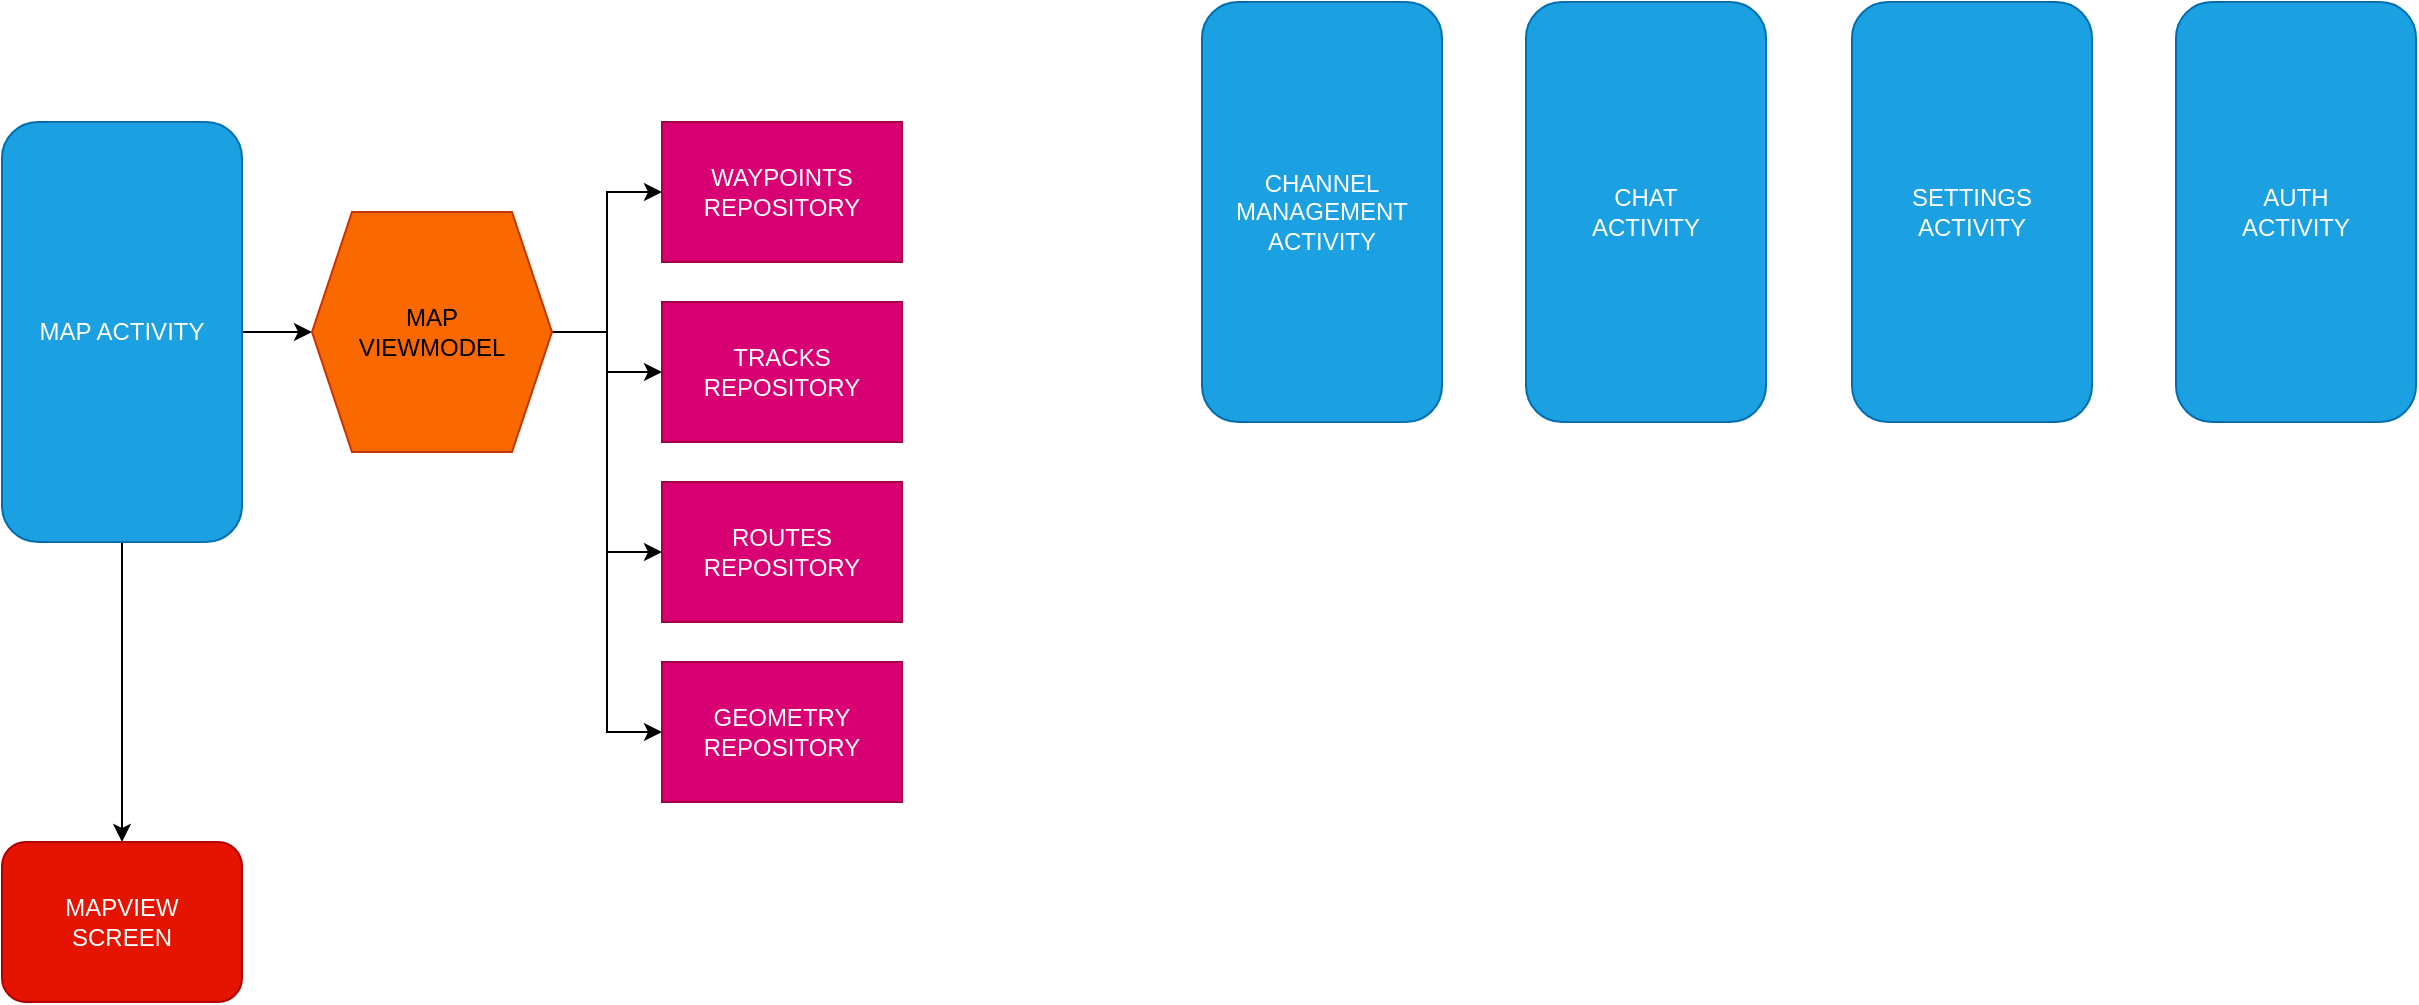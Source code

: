<mxfile version="22.1.11" type="device">
  <diagram name="Page-1" id="oTRHgxWlsMdPrtnSxV6s">
    <mxGraphModel dx="1749" dy="1404" grid="1" gridSize="10" guides="1" tooltips="1" connect="1" arrows="1" fold="1" page="1" pageScale="1" pageWidth="850" pageHeight="1100" math="0" shadow="0">
      <root>
        <mxCell id="0" />
        <mxCell id="1" parent="0" />
        <mxCell id="I9wDslUFnachMwy0P4Zh-21" style="edgeStyle=orthogonalEdgeStyle;rounded=0;orthogonalLoop=1;jettySize=auto;html=1;exitX=1;exitY=0.5;exitDx=0;exitDy=0;entryX=0;entryY=0.5;entryDx=0;entryDy=0;strokeColor=default;" edge="1" parent="1" source="I9wDslUFnachMwy0P4Zh-1" target="I9wDslUFnachMwy0P4Zh-11">
          <mxGeometry relative="1" as="geometry" />
        </mxCell>
        <mxCell id="I9wDslUFnachMwy0P4Zh-32" style="edgeStyle=orthogonalEdgeStyle;rounded=0;orthogonalLoop=1;jettySize=auto;html=1;exitX=0.5;exitY=1;exitDx=0;exitDy=0;entryX=0.5;entryY=0;entryDx=0;entryDy=0;" edge="1" parent="1" source="I9wDslUFnachMwy0P4Zh-1" target="I9wDslUFnachMwy0P4Zh-24">
          <mxGeometry relative="1" as="geometry" />
        </mxCell>
        <mxCell id="I9wDslUFnachMwy0P4Zh-1" value="MAP ACTIVITY" style="rounded=1;whiteSpace=wrap;html=1;fillColor=#1ba1e2;fontColor=#ffffff;strokeColor=#006EAF;" vertex="1" parent="1">
          <mxGeometry x="150" y="100" width="120" height="210" as="geometry" />
        </mxCell>
        <mxCell id="I9wDslUFnachMwy0P4Zh-2" value="AUTH&lt;br&gt;ACTIVITY" style="rounded=1;whiteSpace=wrap;html=1;fillColor=#1ba1e2;fontColor=#ffffff;strokeColor=#006EAF;" vertex="1" parent="1">
          <mxGeometry x="1237" y="40" width="120" height="210" as="geometry" />
        </mxCell>
        <mxCell id="I9wDslUFnachMwy0P4Zh-3" value="SETTINGS&lt;br&gt;ACTIVITY" style="rounded=1;whiteSpace=wrap;html=1;fillColor=#1ba1e2;fontColor=#ffffff;strokeColor=#006EAF;" vertex="1" parent="1">
          <mxGeometry x="1075" y="40" width="120" height="210" as="geometry" />
        </mxCell>
        <mxCell id="I9wDslUFnachMwy0P4Zh-4" value="CHANNEL&lt;br&gt;MANAGEMENT ACTIVITY" style="rounded=1;whiteSpace=wrap;html=1;fillColor=#1ba1e2;fontColor=#ffffff;strokeColor=#006EAF;" vertex="1" parent="1">
          <mxGeometry x="750" y="40" width="120" height="210" as="geometry" />
        </mxCell>
        <mxCell id="I9wDslUFnachMwy0P4Zh-5" value="CHAT&lt;br&gt;ACTIVITY" style="rounded=1;whiteSpace=wrap;html=1;fillColor=#1ba1e2;fontColor=#ffffff;strokeColor=#006EAF;" vertex="1" parent="1">
          <mxGeometry x="912" y="40" width="120" height="210" as="geometry" />
        </mxCell>
        <mxCell id="I9wDslUFnachMwy0P4Zh-17" style="edgeStyle=orthogonalEdgeStyle;rounded=0;orthogonalLoop=1;jettySize=auto;html=1;exitX=1;exitY=0.5;exitDx=0;exitDy=0;entryX=0;entryY=0.5;entryDx=0;entryDy=0;" edge="1" parent="1" source="I9wDslUFnachMwy0P4Zh-11" target="I9wDslUFnachMwy0P4Zh-12">
          <mxGeometry relative="1" as="geometry" />
        </mxCell>
        <mxCell id="I9wDslUFnachMwy0P4Zh-18" style="edgeStyle=orthogonalEdgeStyle;rounded=0;orthogonalLoop=1;jettySize=auto;html=1;exitX=1;exitY=0.5;exitDx=0;exitDy=0;entryX=0;entryY=0.5;entryDx=0;entryDy=0;" edge="1" parent="1" source="I9wDslUFnachMwy0P4Zh-11" target="I9wDslUFnachMwy0P4Zh-13">
          <mxGeometry relative="1" as="geometry" />
        </mxCell>
        <mxCell id="I9wDslUFnachMwy0P4Zh-19" style="edgeStyle=orthogonalEdgeStyle;rounded=0;orthogonalLoop=1;jettySize=auto;html=1;exitX=1;exitY=0.5;exitDx=0;exitDy=0;entryX=0;entryY=0.5;entryDx=0;entryDy=0;" edge="1" parent="1" source="I9wDslUFnachMwy0P4Zh-11" target="I9wDslUFnachMwy0P4Zh-14">
          <mxGeometry relative="1" as="geometry" />
        </mxCell>
        <mxCell id="I9wDslUFnachMwy0P4Zh-20" style="edgeStyle=orthogonalEdgeStyle;rounded=0;orthogonalLoop=1;jettySize=auto;html=1;exitX=1;exitY=0.5;exitDx=0;exitDy=0;entryX=0;entryY=0.5;entryDx=0;entryDy=0;" edge="1" parent="1" source="I9wDslUFnachMwy0P4Zh-11" target="I9wDslUFnachMwy0P4Zh-15">
          <mxGeometry relative="1" as="geometry" />
        </mxCell>
        <mxCell id="I9wDslUFnachMwy0P4Zh-11" value="MAP&lt;br&gt;VIEWMODEL" style="shape=hexagon;perimeter=hexagonPerimeter2;whiteSpace=wrap;html=1;fixedSize=1;fillColor=#fa6800;fontColor=#000000;strokeColor=#C73500;" vertex="1" parent="1">
          <mxGeometry x="305" y="145" width="120" height="120" as="geometry" />
        </mxCell>
        <mxCell id="I9wDslUFnachMwy0P4Zh-12" value="WAYPOINTS&lt;br&gt;REPOSITORY" style="rounded=0;whiteSpace=wrap;html=1;fillColor=#d80073;fontColor=#ffffff;strokeColor=#A50040;" vertex="1" parent="1">
          <mxGeometry x="480" y="100" width="120" height="70" as="geometry" />
        </mxCell>
        <mxCell id="I9wDslUFnachMwy0P4Zh-13" value="TRACKS&lt;br&gt;REPOSITORY" style="rounded=0;whiteSpace=wrap;html=1;fillColor=#d80073;fontColor=#ffffff;strokeColor=#A50040;" vertex="1" parent="1">
          <mxGeometry x="480" y="190" width="120" height="70" as="geometry" />
        </mxCell>
        <mxCell id="I9wDslUFnachMwy0P4Zh-14" value="ROUTES&lt;br&gt;REPOSITORY" style="rounded=0;whiteSpace=wrap;html=1;fillColor=#d80073;fontColor=#ffffff;strokeColor=#A50040;" vertex="1" parent="1">
          <mxGeometry x="480" y="280" width="120" height="70" as="geometry" />
        </mxCell>
        <mxCell id="I9wDslUFnachMwy0P4Zh-15" value="GEOMETRY&lt;br&gt;REPOSITORY" style="rounded=0;whiteSpace=wrap;html=1;fillColor=#d80073;fontColor=#ffffff;strokeColor=#A50040;" vertex="1" parent="1">
          <mxGeometry x="480" y="370" width="120" height="70" as="geometry" />
        </mxCell>
        <mxCell id="I9wDslUFnachMwy0P4Zh-24" value="MAPVIEW&lt;br&gt;SCREEN" style="rounded=1;whiteSpace=wrap;html=1;fillColor=#e51400;fontColor=#ffffff;strokeColor=#B20000;glass=0;shadow=0;" vertex="1" parent="1">
          <mxGeometry x="150" y="460" width="120" height="80" as="geometry" />
        </mxCell>
      </root>
    </mxGraphModel>
  </diagram>
</mxfile>
